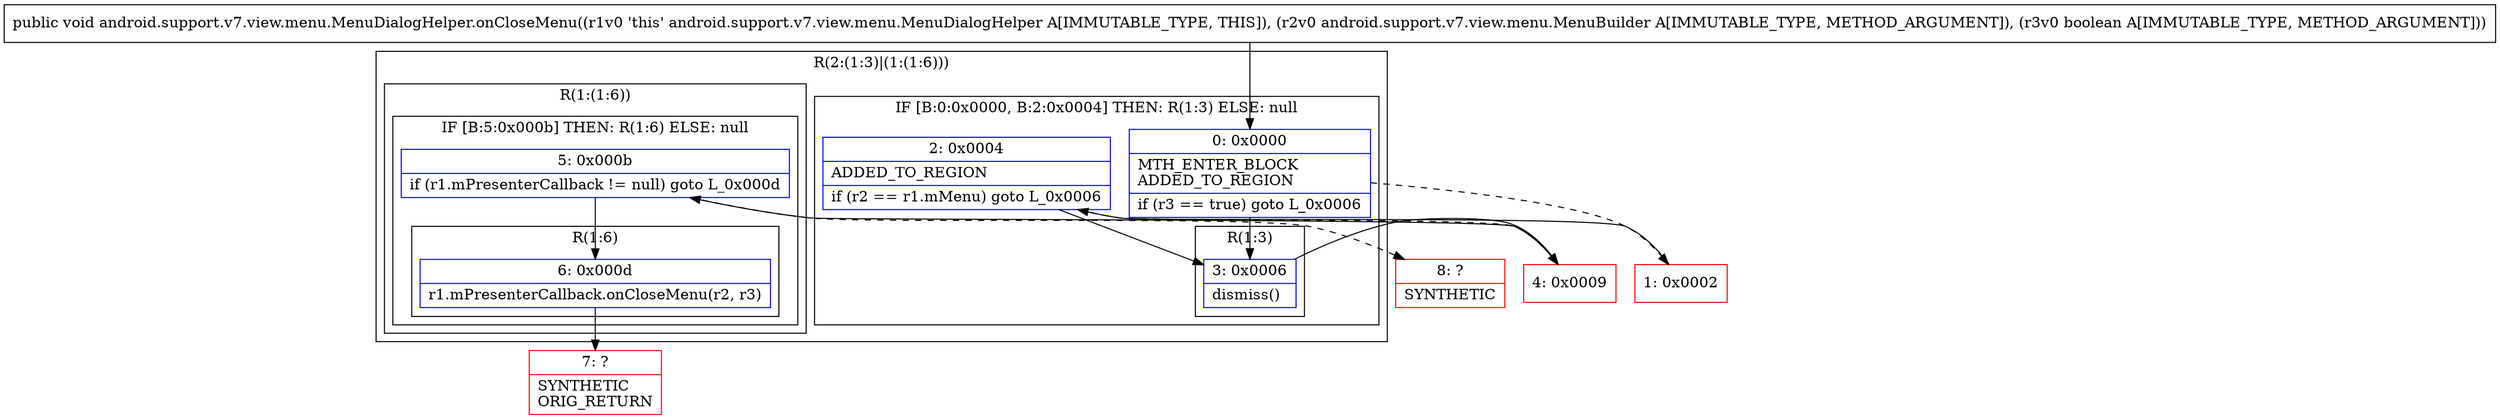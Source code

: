digraph "CFG forandroid.support.v7.view.menu.MenuDialogHelper.onCloseMenu(Landroid\/support\/v7\/view\/menu\/MenuBuilder;Z)V" {
subgraph cluster_Region_1735916679 {
label = "R(2:(1:3)|(1:(1:6)))";
node [shape=record,color=blue];
subgraph cluster_IfRegion_263077555 {
label = "IF [B:0:0x0000, B:2:0x0004] THEN: R(1:3) ELSE: null";
node [shape=record,color=blue];
Node_0 [shape=record,label="{0\:\ 0x0000|MTH_ENTER_BLOCK\lADDED_TO_REGION\l|if (r3 == true) goto L_0x0006\l}"];
Node_2 [shape=record,label="{2\:\ 0x0004|ADDED_TO_REGION\l|if (r2 == r1.mMenu) goto L_0x0006\l}"];
subgraph cluster_Region_1785834376 {
label = "R(1:3)";
node [shape=record,color=blue];
Node_3 [shape=record,label="{3\:\ 0x0006|dismiss()\l}"];
}
}
subgraph cluster_Region_1686903573 {
label = "R(1:(1:6))";
node [shape=record,color=blue];
subgraph cluster_IfRegion_1019691207 {
label = "IF [B:5:0x000b] THEN: R(1:6) ELSE: null";
node [shape=record,color=blue];
Node_5 [shape=record,label="{5\:\ 0x000b|if (r1.mPresenterCallback != null) goto L_0x000d\l}"];
subgraph cluster_Region_1113762378 {
label = "R(1:6)";
node [shape=record,color=blue];
Node_6 [shape=record,label="{6\:\ 0x000d|r1.mPresenterCallback.onCloseMenu(r2, r3)\l}"];
}
}
}
}
Node_1 [shape=record,color=red,label="{1\:\ 0x0002}"];
Node_4 [shape=record,color=red,label="{4\:\ 0x0009}"];
Node_7 [shape=record,color=red,label="{7\:\ ?|SYNTHETIC\lORIG_RETURN\l}"];
Node_8 [shape=record,color=red,label="{8\:\ ?|SYNTHETIC\l}"];
MethodNode[shape=record,label="{public void android.support.v7.view.menu.MenuDialogHelper.onCloseMenu((r1v0 'this' android.support.v7.view.menu.MenuDialogHelper A[IMMUTABLE_TYPE, THIS]), (r2v0 android.support.v7.view.menu.MenuBuilder A[IMMUTABLE_TYPE, METHOD_ARGUMENT]), (r3v0 boolean A[IMMUTABLE_TYPE, METHOD_ARGUMENT])) }"];
MethodNode -> Node_0;
Node_0 -> Node_1[style=dashed];
Node_0 -> Node_3;
Node_2 -> Node_3;
Node_2 -> Node_4[style=dashed];
Node_3 -> Node_4;
Node_5 -> Node_6;
Node_5 -> Node_8[style=dashed];
Node_6 -> Node_7;
Node_1 -> Node_2;
Node_4 -> Node_5;
}

